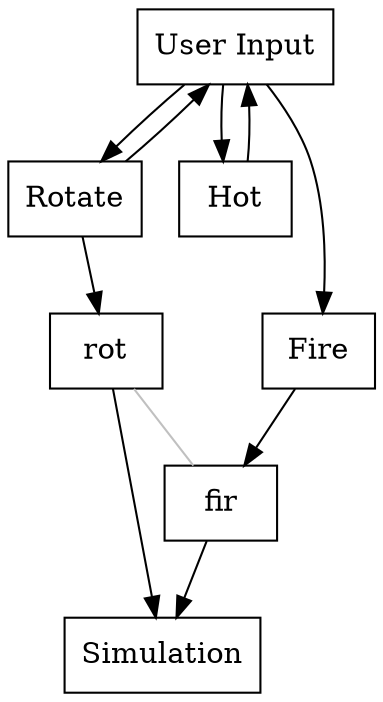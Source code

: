 digraph Q {
  node [shape=record];

  user_input   [label = "User Input"];
  rotate   [label = "Rotate"];
  hot   [label = "Hot"];
  fire [label = "Fire"];
  simulation [label = "Simulation"]

  user_input -> rotate;
  user_input -> hot;
  user_input -> fire;

  rotate -> user_input;
  hot -> user_input;
  
  route_rotate [label = "rot"];
  route_fire [label = "fir"];

  rotate -> route_rotate;
  fire -> route_fire;

  route_rotate -> simulation;
  route_fire -> simulation;

  subgraph server {
    //{rank=same route_rotate route_fire}
    route_rotate -> route_fire [color=grey arrowhead=none];
  }
}